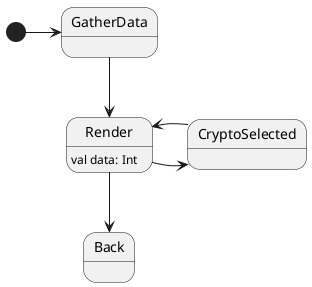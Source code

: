 @startuml

Render : val data: Int

[*] -> GatherData
GatherData --> Render
Render --> Back
Render -> CryptoSelected
CryptoSelected -> Render

@enduml